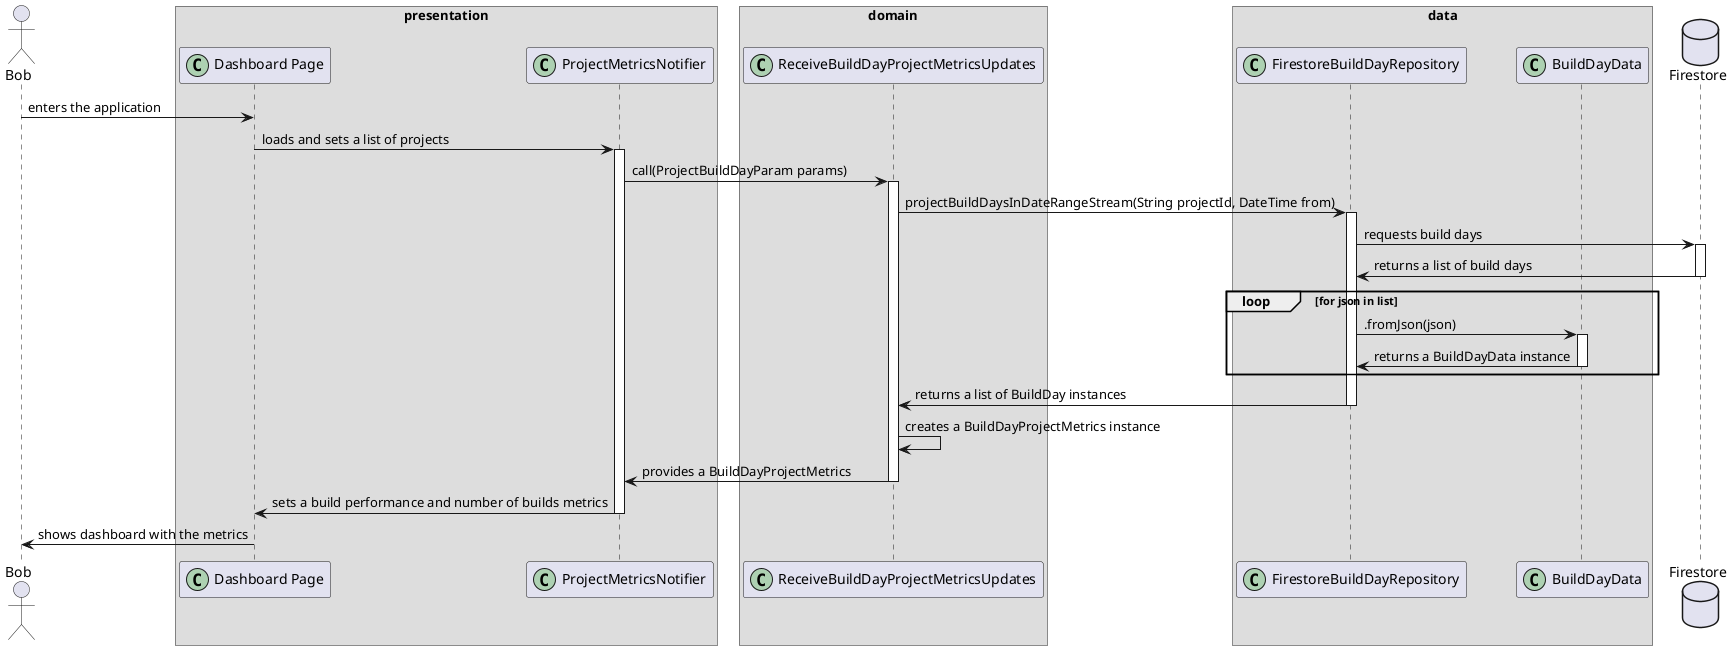 @startuml build_days_sequence_diagram
skinparam BoxPadding 10

actor Bob

box "presentation"
    participant "Dashboard Page" as UI << (C,#ADD1B2) >>
    participant ProjectMetricsNotifier << (C,#ADD1B2) >>
end box

box "domain"
    participant ReceiveBuildDayProjectMetricsUpdates << (C,#ADD1B2) >>
end box

box "data"
    participant FirestoreBuildDayRepository << (C,#ADD1B2) >>
    participant BuildDayData << (C,#ADD1B2) >>
end box    

database Firestore

Bob -> UI : enters the application

UI -> ProjectMetricsNotifier : loads and sets a list of projects
activate ProjectMetricsNotifier

ProjectMetricsNotifier -> ReceiveBuildDayProjectMetricsUpdates : call(ProjectBuildDayParam params)
activate ReceiveBuildDayProjectMetricsUpdates

ReceiveBuildDayProjectMetricsUpdates -> FirestoreBuildDayRepository : projectBuildDaysInDateRangeStream(String projectId, DateTime from)
activate FirestoreBuildDayRepository

FirestoreBuildDayRepository -> Firestore : requests build days
activate Firestore

Firestore -> FirestoreBuildDayRepository : returns a list of build days
deactivate Firestore

loop for json in list
    FirestoreBuildDayRepository -> BuildDayData : .fromJson(json)
    activate BuildDayData

    BuildDayData -> FirestoreBuildDayRepository : returns a BuildDayData instance
    deactivate BuildDayData
end

FirestoreBuildDayRepository -> ReceiveBuildDayProjectMetricsUpdates : returns a list of BuildDay instances
deactivate FirestoreBuildDayRepository

ReceiveBuildDayProjectMetricsUpdates -> ReceiveBuildDayProjectMetricsUpdates : creates a BuildDayProjectMetrics instance
ReceiveBuildDayProjectMetricsUpdates -> ProjectMetricsNotifier : provides a BuildDayProjectMetrics
deactivate ReceiveBuildDayProjectMetricsUpdates

ProjectMetricsNotifier -> UI : sets a build performance and number of builds metrics
deactivate ProjectMetricsNotifier

UI -> Bob : shows dashboard with the metrics

@enduml
